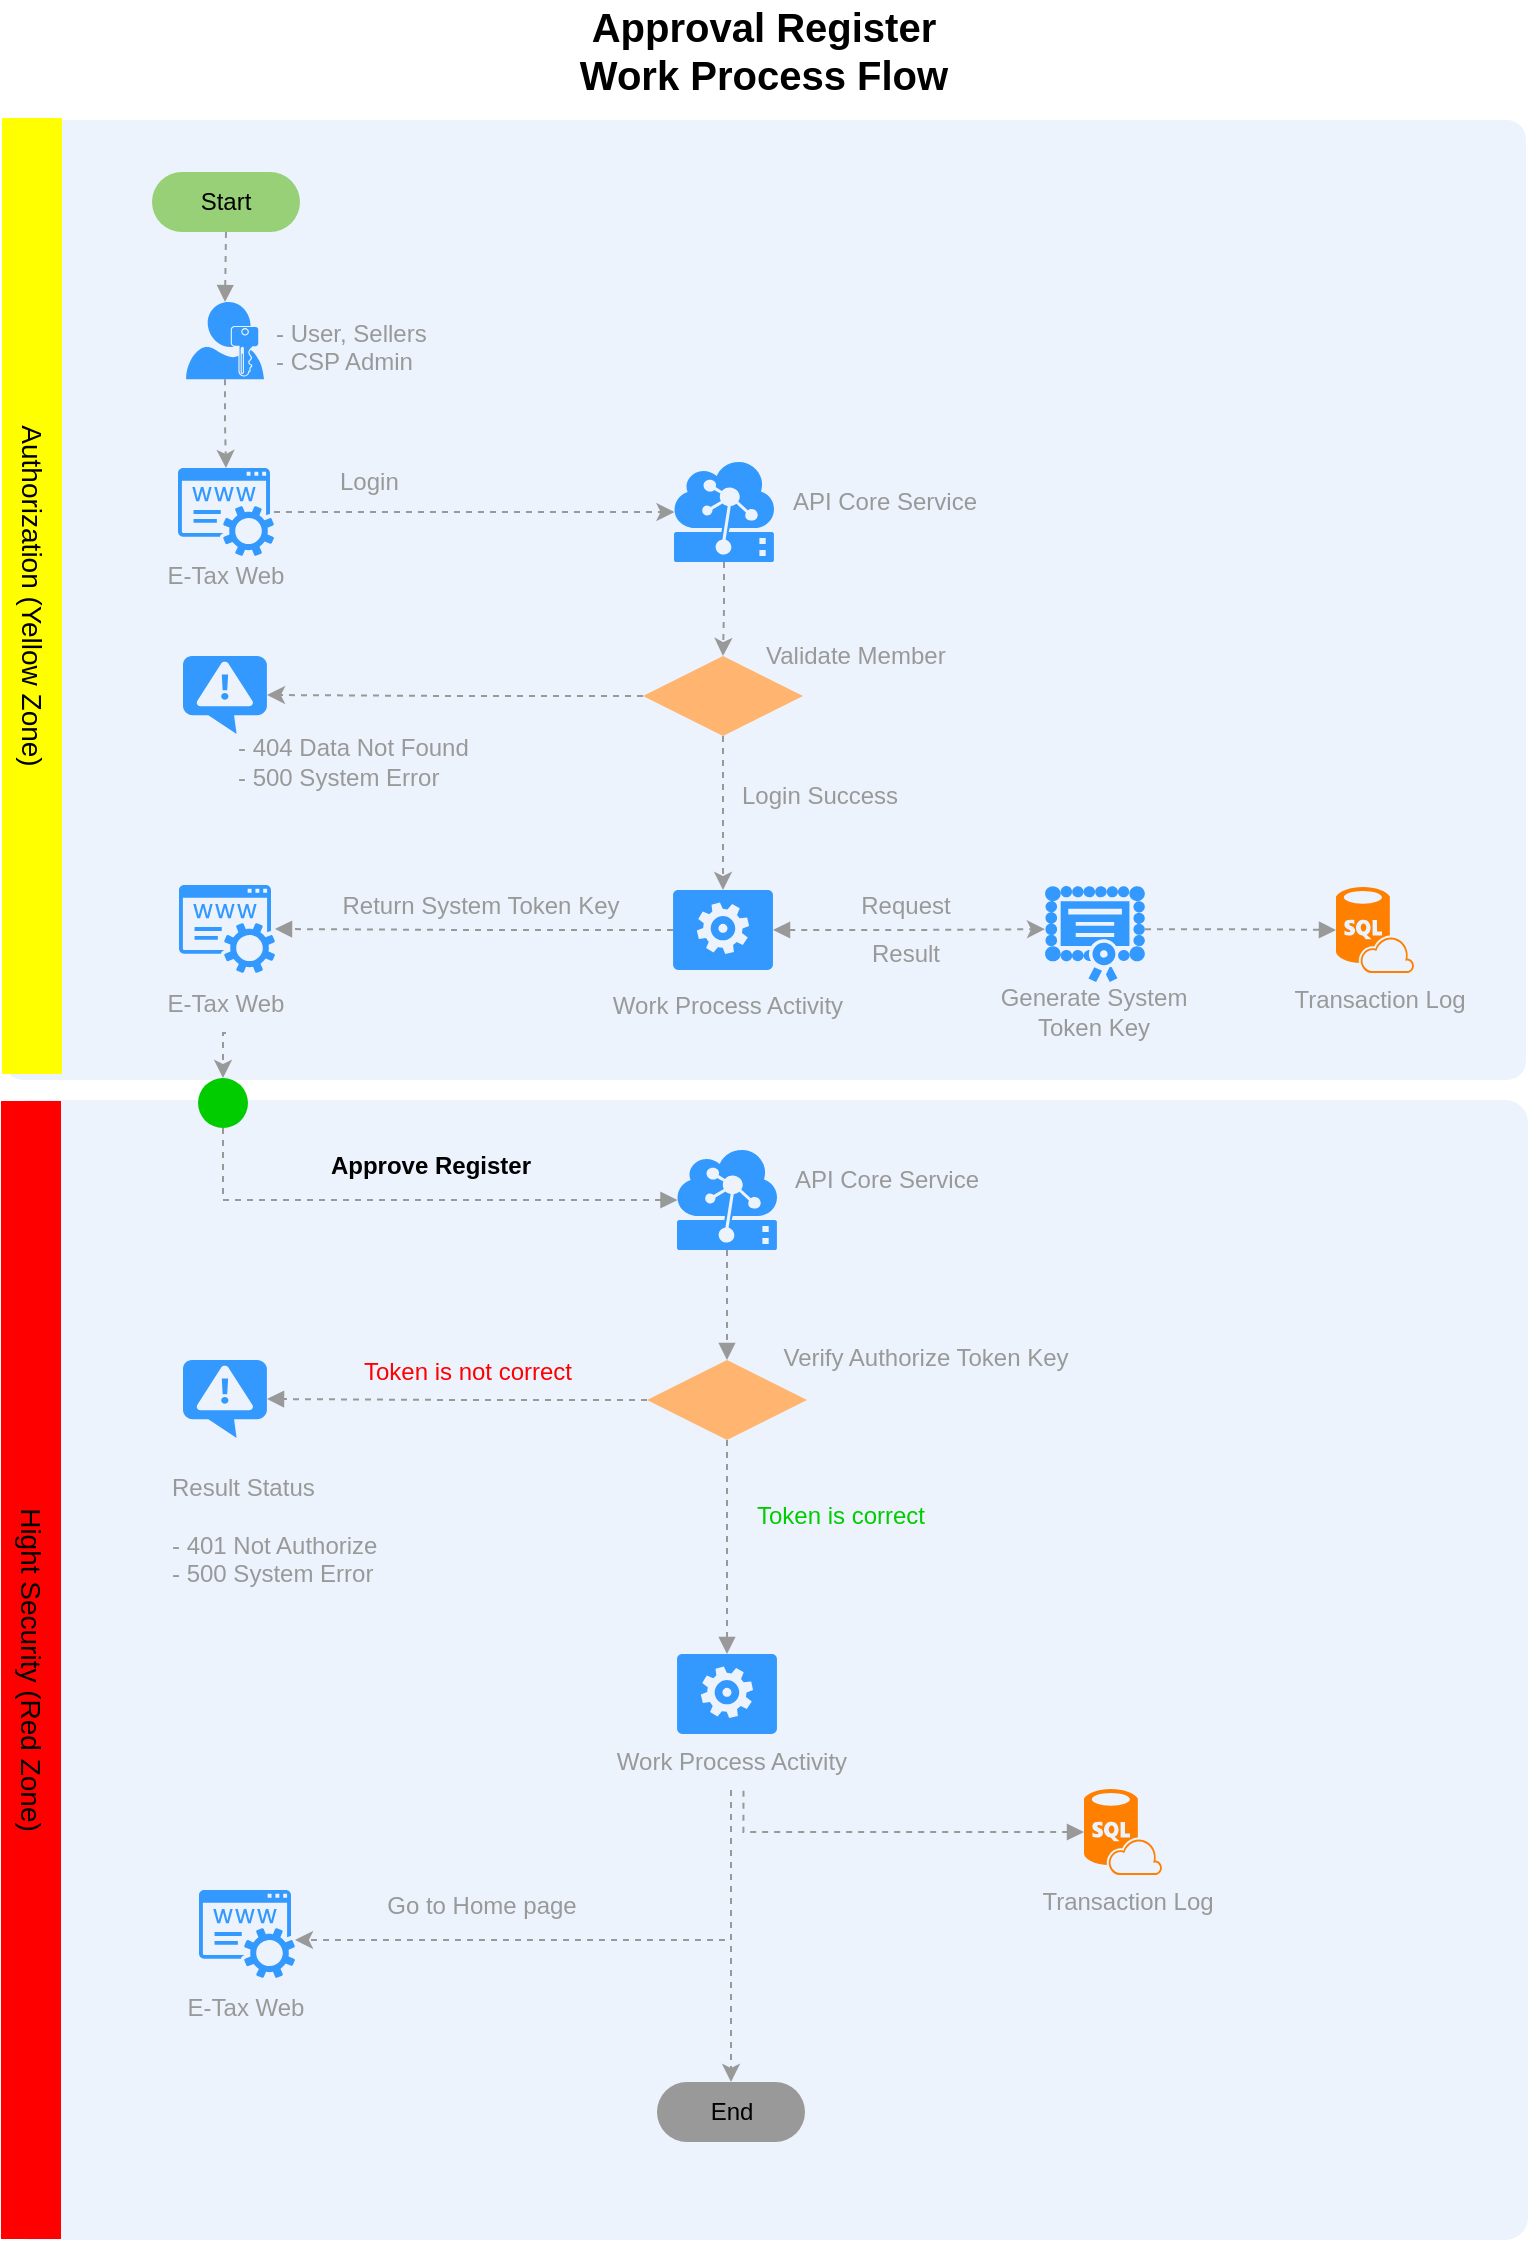 <mxfile version="10.8.0" type="github"><diagram id="2GbdQti-NEPVruNqLVV-" name="Page-1"><mxGraphModel dx="1220" dy="634" grid="1" gridSize="10" guides="1" tooltips="1" connect="1" arrows="1" fold="1" page="1" pageScale="1" pageWidth="827" pageHeight="1169" math="0" shadow="0"><root><mxCell id="0"/><mxCell id="1" parent="0"/><mxCell id="lpkBgjW26uWtzYuZ7JZI-1" value="" style="rounded=1;whiteSpace=wrap;html=1;strokeColor=none;strokeWidth=1;fillColor=#dae8fc;fontSize=12;align=center;arcSize=2;opacity=50;" vertex="1" parent="1"><mxGeometry x="41" y="570" width="761" height="570" as="geometry"/></mxCell><mxCell id="lpkBgjW26uWtzYuZ7JZI-2" value="" style="rounded=1;whiteSpace=wrap;html=1;strokeColor=none;strokeWidth=1;fillColor=#dae8fc;fontSize=12;align=center;arcSize=2;opacity=50;" vertex="1" parent="1"><mxGeometry x="40" y="80" width="761" height="480" as="geometry"/></mxCell><mxCell id="lpkBgjW26uWtzYuZ7JZI-3" value="Approval Register&lt;br&gt;Work Process Flow" style="text;html=1;strokeColor=none;fillColor=none;align=center;verticalAlign=middle;whiteSpace=wrap;rounded=0;fontStyle=1;fontSize=20;" vertex="1" parent="1"><mxGeometry x="290" y="20" width="260" height="50" as="geometry"/></mxCell><mxCell id="lpkBgjW26uWtzYuZ7JZI-4" style="edgeStyle=orthogonalEdgeStyle;rounded=0;orthogonalLoop=1;jettySize=auto;html=1;exitX=0.5;exitY=1;exitDx=0;exitDy=0;exitPerimeter=0;entryX=0.5;entryY=0;entryDx=0;entryDy=0;dashed=1;startArrow=none;startFill=0;endArrow=block;endFill=1;strokeColor=#999999;" edge="1" parent="1" source="lpkBgjW26uWtzYuZ7JZI-5" target="lpkBgjW26uWtzYuZ7JZI-44"><mxGeometry relative="1" as="geometry"/></mxCell><mxCell id="lpkBgjW26uWtzYuZ7JZI-5" value="" style="shadow=0;dashed=0;html=1;strokeColor=none;labelPosition=center;verticalLabelPosition=bottom;verticalAlign=top;align=center;shape=mxgraph.mscae.cloud.iot_edge;fillColor=#3399FF;pointerEvents=1;fontSize=12;fontColor=#999999;" vertex="1" parent="1"><mxGeometry x="376.5" y="595" width="50" height="50" as="geometry"/></mxCell><mxCell id="lpkBgjW26uWtzYuZ7JZI-6" value="" style="verticalLabelPosition=bottom;html=1;verticalAlign=top;align=center;strokeColor=none;fillColor=#3399FF;shape=mxgraph.azure.notification_topic;fontSize=12;fontColor=#999999;" vertex="1" parent="1"><mxGeometry x="129.5" y="700" width="42" height="39" as="geometry"/></mxCell><mxCell id="lpkBgjW26uWtzYuZ7JZI-7" value="Result Status&lt;br&gt;&lt;br&gt;- 401 Not Authorize&lt;br&gt;- 500 System Error&lt;br&gt;" style="text;html=1;strokeColor=none;fillColor=none;align=left;verticalAlign=middle;whiteSpace=wrap;rounded=0;fontSize=12;fontColor=#999999;" vertex="1" parent="1"><mxGeometry x="122" y="746" width="143" height="77" as="geometry"/></mxCell><mxCell id="lpkBgjW26uWtzYuZ7JZI-8" style="edgeStyle=orthogonalEdgeStyle;rounded=0;orthogonalLoop=1;jettySize=auto;html=1;fontSize=14;strokeColor=#999999;dashed=1;entryX=0.005;entryY=0.5;entryDx=0;entryDy=0;entryPerimeter=0;" edge="1" parent="1" source="lpkBgjW26uWtzYuZ7JZI-67" target="lpkBgjW26uWtzYuZ7JZI-16"><mxGeometry relative="1" as="geometry"><mxPoint x="521" y="303" as="targetPoint"/><mxPoint x="187" y="303" as="sourcePoint"/></mxGeometry></mxCell><mxCell id="lpkBgjW26uWtzYuZ7JZI-9" value="Login" style="text;html=1;strokeColor=none;fillColor=none;align=left;verticalAlign=middle;whiteSpace=wrap;rounded=0;fontSize=12;fontColor=#999999;" vertex="1" parent="1"><mxGeometry x="205.5" y="251" width="59" height="20" as="geometry"/></mxCell><mxCell id="lpkBgjW26uWtzYuZ7JZI-10" style="edgeStyle=orthogonalEdgeStyle;rounded=0;orthogonalLoop=1;jettySize=auto;html=1;exitX=0.5;exitY=1;exitDx=0;exitDy=0;dashed=1;strokeColor=#999999;exitPerimeter=0;" edge="1" parent="1" source="lpkBgjW26uWtzYuZ7JZI-20" target="lpkBgjW26uWtzYuZ7JZI-67"><mxGeometry relative="1" as="geometry"><mxPoint x="151" y="259" as="sourcePoint"/><mxPoint x="151" y="315" as="targetPoint"/></mxGeometry></mxCell><mxCell id="lpkBgjW26uWtzYuZ7JZI-11" value="" style="group" vertex="1" connectable="0" parent="1"><mxGeometry x="675" y="453.5" width="108" height="79" as="geometry"/></mxCell><mxCell id="lpkBgjW26uWtzYuZ7JZI-12" value="" style="group" vertex="1" connectable="0" parent="lpkBgjW26uWtzYuZ7JZI-11"><mxGeometry width="108" height="79" as="geometry"/></mxCell><mxCell id="lpkBgjW26uWtzYuZ7JZI-13" value="Transaction Log" style="text;html=1;strokeColor=none;fillColor=none;align=center;verticalAlign=middle;whiteSpace=wrap;rounded=0;fontSize=12;fontColor=#999999;" vertex="1" parent="lpkBgjW26uWtzYuZ7JZI-12"><mxGeometry x="-1" y="52" width="108" height="29" as="geometry"/></mxCell><mxCell id="lpkBgjW26uWtzYuZ7JZI-14" value="" style="verticalLabelPosition=bottom;html=1;verticalAlign=top;align=center;strokeColor=none;fillColor=#FF8000;shape=mxgraph.azure.sql_database_sql_azure;fontSize=12;fontColor=#999999;" vertex="1" parent="lpkBgjW26uWtzYuZ7JZI-12"><mxGeometry x="31" y="10" width="39" height="43" as="geometry"/></mxCell><mxCell id="lpkBgjW26uWtzYuZ7JZI-15" style="edgeStyle=orthogonalEdgeStyle;rounded=0;orthogonalLoop=1;jettySize=auto;html=1;exitX=0.5;exitY=1;exitDx=0;exitDy=0;exitPerimeter=0;entryX=0.5;entryY=0;entryDx=0;entryDy=0;dashed=1;strokeColor=#999999;" edge="1" parent="1" source="lpkBgjW26uWtzYuZ7JZI-16" target="lpkBgjW26uWtzYuZ7JZI-71"><mxGeometry relative="1" as="geometry"/></mxCell><mxCell id="lpkBgjW26uWtzYuZ7JZI-16" value="" style="shadow=0;dashed=0;html=1;strokeColor=none;labelPosition=center;verticalLabelPosition=bottom;verticalAlign=top;align=center;shape=mxgraph.mscae.cloud.iot_edge;fillColor=#3399FF;pointerEvents=1;fontSize=12;fontColor=#999999;" vertex="1" parent="1"><mxGeometry x="375" y="251" width="50" height="50" as="geometry"/></mxCell><mxCell id="lpkBgjW26uWtzYuZ7JZI-17" value="API Core Service" style="text;html=1;strokeColor=none;fillColor=none;align=center;verticalAlign=middle;whiteSpace=wrap;rounded=0;fontSize=12;fontColor=#999999;" vertex="1" parent="1"><mxGeometry x="430" y="256.5" width="101" height="29" as="geometry"/></mxCell><mxCell id="lpkBgjW26uWtzYuZ7JZI-18" value="" style="group" vertex="1" connectable="0" parent="1"><mxGeometry x="131" y="171" width="162.5" height="50" as="geometry"/></mxCell><mxCell id="lpkBgjW26uWtzYuZ7JZI-19" value="&lt;font color=&quot;#999999&quot; style=&quot;font-size: 12px&quot;&gt;- User, Sellers&lt;br&gt;- CSP Admin&lt;br&gt;&lt;br&gt;&lt;/font&gt;" style="text;html=1;strokeColor=none;fillColor=none;align=left;verticalAlign=middle;whiteSpace=wrap;rounded=0;fontSize=12;" vertex="1" parent="lpkBgjW26uWtzYuZ7JZI-18"><mxGeometry x="42.5" y="10" width="120" height="40" as="geometry"/></mxCell><mxCell id="lpkBgjW26uWtzYuZ7JZI-20" value="" style="pointerEvents=1;shadow=0;dashed=0;html=1;strokeColor=none;labelPosition=center;verticalLabelPosition=bottom;verticalAlign=top;align=center;shape=mxgraph.mscae.enterprise.user_permissions;fillColor=#3399FF;fontSize=14;" vertex="1" parent="lpkBgjW26uWtzYuZ7JZI-18"><mxGeometry width="39" height="38.678" as="geometry"/></mxCell><mxCell id="lpkBgjW26uWtzYuZ7JZI-21" value="" style="group" vertex="1" connectable="0" parent="1"><mxGeometry x="321.5" y="465" width="160" height="72" as="geometry"/></mxCell><mxCell id="lpkBgjW26uWtzYuZ7JZI-22" value="" style="verticalLabelPosition=bottom;html=1;verticalAlign=top;align=center;strokeColor=none;fillColor=#3399FF;shape=mxgraph.azure.worker_role;fontSize=12;fontColor=#999999;" vertex="1" parent="lpkBgjW26uWtzYuZ7JZI-21"><mxGeometry x="53" width="50" height="40" as="geometry"/></mxCell><mxCell id="lpkBgjW26uWtzYuZ7JZI-23" value="Work Process Activity&lt;br&gt;" style="text;html=1;strokeColor=none;fillColor=none;align=center;verticalAlign=middle;whiteSpace=wrap;rounded=0;fontSize=12;fontColor=#999999;" vertex="1" parent="lpkBgjW26uWtzYuZ7JZI-21"><mxGeometry y="43" width="160" height="29" as="geometry"/></mxCell><mxCell id="lpkBgjW26uWtzYuZ7JZI-24" value="" style="group" vertex="1" connectable="0" parent="1"><mxGeometry x="527.5" y="456.5" width="114" height="81" as="geometry"/></mxCell><mxCell id="lpkBgjW26uWtzYuZ7JZI-25" value="" style="group" vertex="1" connectable="0" parent="lpkBgjW26uWtzYuZ7JZI-24"><mxGeometry width="114" height="81" as="geometry"/></mxCell><mxCell id="lpkBgjW26uWtzYuZ7JZI-26" value="Generate System Token Key&lt;br&gt;" style="text;html=1;strokeColor=none;fillColor=none;align=center;verticalAlign=middle;whiteSpace=wrap;rounded=0;fontSize=12;fontColor=#999999;" vertex="1" parent="lpkBgjW26uWtzYuZ7JZI-25"><mxGeometry y="54" width="114" height="30" as="geometry"/></mxCell><mxCell id="lpkBgjW26uWtzYuZ7JZI-27" value="" style="pointerEvents=1;shadow=0;dashed=0;html=1;strokeColor=none;labelPosition=center;verticalLabelPosition=bottom;verticalAlign=top;align=center;shape=mxgraph.mscae.intune.inventory_license;fillColor=#3399FF;fontSize=14;" vertex="1" parent="lpkBgjW26uWtzYuZ7JZI-24"><mxGeometry x="33" y="6.5" width="50" height="48" as="geometry"/></mxCell><mxCell id="lpkBgjW26uWtzYuZ7JZI-28" style="edgeStyle=orthogonalEdgeStyle;rounded=0;orthogonalLoop=1;jettySize=auto;html=1;exitX=1;exitY=0.5;exitDx=0;exitDy=0;exitPerimeter=0;entryX=0;entryY=0.45;entryDx=0;entryDy=0;entryPerimeter=0;dashed=1;strokeColor=#999999;startArrow=block;startFill=1;" edge="1" parent="1" source="lpkBgjW26uWtzYuZ7JZI-22" target="lpkBgjW26uWtzYuZ7JZI-27"><mxGeometry relative="1" as="geometry"/></mxCell><mxCell id="lpkBgjW26uWtzYuZ7JZI-29" value="Request" style="text;html=1;strokeColor=none;fillColor=none;align=center;verticalAlign=middle;whiteSpace=wrap;rounded=0;fontSize=12;fontColor=#999999;" vertex="1" parent="1"><mxGeometry x="461" y="463" width="60" height="20" as="geometry"/></mxCell><mxCell id="lpkBgjW26uWtzYuZ7JZI-30" value="Result" style="text;html=1;strokeColor=none;fillColor=none;align=center;verticalAlign=middle;whiteSpace=wrap;rounded=0;fontSize=12;fontColor=#999999;" vertex="1" parent="1"><mxGeometry x="461" y="487" width="60" height="20" as="geometry"/></mxCell><mxCell id="lpkBgjW26uWtzYuZ7JZI-31" style="edgeStyle=orthogonalEdgeStyle;rounded=0;orthogonalLoop=1;jettySize=auto;html=1;exitX=0;exitY=0.5;exitDx=0;exitDy=0;exitPerimeter=0;dashed=1;startArrow=none;startFill=0;strokeColor=#999999;endArrow=block;endFill=1;" edge="1" parent="1" source="lpkBgjW26uWtzYuZ7JZI-22" target="lpkBgjW26uWtzYuZ7JZI-33"><mxGeometry relative="1" as="geometry"><mxPoint x="171" y="485" as="targetPoint"/></mxGeometry></mxCell><mxCell id="lpkBgjW26uWtzYuZ7JZI-32" value="" style="group" vertex="1" connectable="0" parent="1"><mxGeometry x="96" y="462.5" width="110" height="74" as="geometry"/></mxCell><mxCell id="lpkBgjW26uWtzYuZ7JZI-33" value="" style="pointerEvents=1;shadow=0;dashed=0;html=1;strokeColor=none;fillColor=#3399FF;labelPosition=center;verticalLabelPosition=bottom;verticalAlign=top;outlineConnect=0;align=center;shape=mxgraph.office.services.registrar_service;" vertex="1" parent="lpkBgjW26uWtzYuZ7JZI-32"><mxGeometry x="31.5" width="48" height="44" as="geometry"/></mxCell><mxCell id="lpkBgjW26uWtzYuZ7JZI-34" value="E-Tax Web" style="text;html=1;strokeColor=none;fillColor=none;align=center;verticalAlign=middle;whiteSpace=wrap;rounded=0;fontSize=12;fontColor=#999999;" vertex="1" parent="lpkBgjW26uWtzYuZ7JZI-32"><mxGeometry y="44" width="110" height="30" as="geometry"/></mxCell><mxCell id="lpkBgjW26uWtzYuZ7JZI-35" value="Return System Token Key&lt;br&gt;" style="text;html=1;strokeColor=none;fillColor=none;align=center;verticalAlign=middle;whiteSpace=wrap;rounded=0;fontSize=12;fontColor=#999999;" vertex="1" parent="1"><mxGeometry x="188" y="460.5" width="181" height="24" as="geometry"/></mxCell><mxCell id="lpkBgjW26uWtzYuZ7JZI-36" style="edgeStyle=orthogonalEdgeStyle;rounded=0;orthogonalLoop=1;jettySize=auto;html=1;exitX=0.5;exitY=1;exitDx=0;exitDy=0;entryX=0.005;entryY=0.5;entryDx=0;entryDy=0;dashed=1;startArrow=none;startFill=0;endArrow=block;endFill=1;strokeColor=#999999;entryPerimeter=0;" edge="1" parent="1" source="lpkBgjW26uWtzYuZ7JZI-75" target="lpkBgjW26uWtzYuZ7JZI-5"><mxGeometry relative="1" as="geometry"><mxPoint x="368" y="622" as="targetPoint"/></mxGeometry></mxCell><mxCell id="lpkBgjW26uWtzYuZ7JZI-37" style="edgeStyle=orthogonalEdgeStyle;rounded=0;orthogonalLoop=1;jettySize=auto;html=1;exitX=1;exitY=0.45;exitDx=0;exitDy=0;exitPerimeter=0;entryX=0;entryY=0.5;entryDx=0;entryDy=0;entryPerimeter=0;dashed=1;startArrow=none;startFill=0;endArrow=block;endFill=1;strokeColor=#999999;" edge="1" parent="1" source="lpkBgjW26uWtzYuZ7JZI-27" target="lpkBgjW26uWtzYuZ7JZI-14"><mxGeometry relative="1" as="geometry"/></mxCell><mxCell id="lpkBgjW26uWtzYuZ7JZI-38" value="" style="group" vertex="1" connectable="0" parent="1"><mxGeometry x="540" y="968.5" width="108" height="79" as="geometry"/></mxCell><mxCell id="lpkBgjW26uWtzYuZ7JZI-39" value="" style="group" vertex="1" connectable="0" parent="lpkBgjW26uWtzYuZ7JZI-38"><mxGeometry width="108" height="79" as="geometry"/></mxCell><mxCell id="lpkBgjW26uWtzYuZ7JZI-40" value="Transaction Log" style="text;html=1;strokeColor=none;fillColor=none;align=center;verticalAlign=middle;whiteSpace=wrap;rounded=0;fontSize=12;fontColor=#999999;" vertex="1" parent="lpkBgjW26uWtzYuZ7JZI-39"><mxGeometry x="8" y="-12" width="108" height="29" as="geometry"/></mxCell><mxCell id="lpkBgjW26uWtzYuZ7JZI-41" value="" style="verticalLabelPosition=bottom;html=1;verticalAlign=top;align=center;strokeColor=none;fillColor=#FF8000;shape=mxgraph.azure.sql_database_sql_azure;fontSize=12;fontColor=#999999;" vertex="1" parent="lpkBgjW26uWtzYuZ7JZI-39"><mxGeometry x="40" y="-54" width="39" height="43" as="geometry"/></mxCell><mxCell id="lpkBgjW26uWtzYuZ7JZI-42" style="edgeStyle=orthogonalEdgeStyle;rounded=0;orthogonalLoop=1;jettySize=auto;html=1;exitX=0.5;exitY=1;exitDx=0;exitDy=0;dashed=1;startArrow=none;startFill=0;endArrow=block;endFill=1;strokeColor=#999999;" edge="1" parent="1" source="lpkBgjW26uWtzYuZ7JZI-44" target="lpkBgjW26uWtzYuZ7JZI-51"><mxGeometry relative="1" as="geometry"/></mxCell><mxCell id="lpkBgjW26uWtzYuZ7JZI-43" style="edgeStyle=orthogonalEdgeStyle;rounded=0;orthogonalLoop=1;jettySize=auto;html=1;exitX=0;exitY=0.5;exitDx=0;exitDy=0;entryX=1;entryY=0.5;entryDx=0;entryDy=0;entryPerimeter=0;dashed=1;startArrow=none;startFill=0;endArrow=block;endFill=1;strokeColor=#999999;" edge="1" parent="1" source="lpkBgjW26uWtzYuZ7JZI-44" target="lpkBgjW26uWtzYuZ7JZI-6"><mxGeometry relative="1" as="geometry"/></mxCell><mxCell id="lpkBgjW26uWtzYuZ7JZI-44" value="" style="rhombus;whiteSpace=wrap;html=1;strokeColor=none;strokeWidth=1;fillColor=#FFB570;fontSize=12;fontColor=#999999;align=left;" vertex="1" parent="1"><mxGeometry x="361.5" y="700" width="80" height="40" as="geometry"/></mxCell><mxCell id="lpkBgjW26uWtzYuZ7JZI-45" value="Approve Register&lt;br&gt;" style="text;html=1;strokeColor=none;fillColor=none;align=center;verticalAlign=middle;whiteSpace=wrap;rounded=0;fontSize=12;fontColor=#000000;fontStyle=1" vertex="1" parent="1"><mxGeometry x="157" y="586" width="193" height="34" as="geometry"/></mxCell><mxCell id="lpkBgjW26uWtzYuZ7JZI-46" value="API Core Service" style="text;html=1;strokeColor=none;fillColor=none;align=center;verticalAlign=middle;whiteSpace=wrap;rounded=0;fontSize=12;fontColor=#999999;" vertex="1" parent="1"><mxGeometry x="431" y="595.5" width="101" height="29" as="geometry"/></mxCell><mxCell id="lpkBgjW26uWtzYuZ7JZI-47" value="Token is correct" style="text;html=1;strokeColor=none;fillColor=none;align=center;verticalAlign=middle;whiteSpace=wrap;rounded=0;fontSize=12;fontColor=#00CC00;" vertex="1" parent="1"><mxGeometry x="407.5" y="763" width="101" height="29" as="geometry"/></mxCell><mxCell id="lpkBgjW26uWtzYuZ7JZI-48" value="Verify Authorize Token Key" style="text;html=1;strokeColor=none;fillColor=none;align=center;verticalAlign=middle;whiteSpace=wrap;rounded=0;fontSize=12;fontColor=#999999;" vertex="1" parent="1"><mxGeometry x="421" y="684" width="160" height="29" as="geometry"/></mxCell><mxCell id="lpkBgjW26uWtzYuZ7JZI-49" value="Token is not correct" style="text;html=1;strokeColor=none;fillColor=none;align=center;verticalAlign=middle;whiteSpace=wrap;rounded=0;fontSize=12;fontColor=#FF0000;" vertex="1" parent="1"><mxGeometry x="210" y="691" width="124" height="29" as="geometry"/></mxCell><mxCell id="lpkBgjW26uWtzYuZ7JZI-50" value="" style="group" vertex="1" connectable="0" parent="1"><mxGeometry x="323.5" y="879" width="160" height="72" as="geometry"/></mxCell><mxCell id="lpkBgjW26uWtzYuZ7JZI-51" value="" style="verticalLabelPosition=bottom;html=1;verticalAlign=top;align=center;strokeColor=none;fillColor=#3399FF;shape=mxgraph.azure.worker_role;fontSize=12;fontColor=#999999;" vertex="1" parent="lpkBgjW26uWtzYuZ7JZI-50"><mxGeometry x="53" y="-32" width="50" height="40" as="geometry"/></mxCell><mxCell id="lpkBgjW26uWtzYuZ7JZI-52" value="Work Process Activity&lt;br&gt;" style="text;html=1;strokeColor=none;fillColor=none;align=center;verticalAlign=middle;whiteSpace=wrap;rounded=0;fontSize=12;fontColor=#999999;" vertex="1" parent="lpkBgjW26uWtzYuZ7JZI-50"><mxGeometry y="7" width="160" height="29" as="geometry"/></mxCell><mxCell id="lpkBgjW26uWtzYuZ7JZI-53" style="edgeStyle=orthogonalEdgeStyle;rounded=0;orthogonalLoop=1;jettySize=auto;html=1;exitX=0.539;exitY=1.013;exitDx=0;exitDy=0;entryX=0;entryY=0.5;entryDx=0;entryDy=0;entryPerimeter=0;dashed=1;startArrow=none;startFill=0;endArrow=block;endFill=1;strokeColor=#999999;exitPerimeter=0;" edge="1" parent="1" source="lpkBgjW26uWtzYuZ7JZI-52" target="lpkBgjW26uWtzYuZ7JZI-41"><mxGeometry relative="1" as="geometry"><Array as="points"><mxPoint x="410" y="936"/></Array></mxGeometry></mxCell><mxCell id="lpkBgjW26uWtzYuZ7JZI-54" value="" style="group" vertex="1" connectable="0" parent="1"><mxGeometry x="106" y="965" width="110" height="74" as="geometry"/></mxCell><mxCell id="lpkBgjW26uWtzYuZ7JZI-55" value="" style="pointerEvents=1;shadow=0;dashed=0;html=1;strokeColor=none;fillColor=#3399FF;labelPosition=center;verticalLabelPosition=bottom;verticalAlign=top;outlineConnect=0;align=center;shape=mxgraph.office.services.registrar_service;" vertex="1" parent="lpkBgjW26uWtzYuZ7JZI-54"><mxGeometry x="31.5" width="48" height="44" as="geometry"/></mxCell><mxCell id="lpkBgjW26uWtzYuZ7JZI-56" value="E-Tax Web" style="text;html=1;strokeColor=none;fillColor=none;align=center;verticalAlign=middle;whiteSpace=wrap;rounded=0;fontSize=12;fontColor=#999999;" vertex="1" parent="lpkBgjW26uWtzYuZ7JZI-54"><mxGeometry y="44" width="110" height="30" as="geometry"/></mxCell><mxCell id="lpkBgjW26uWtzYuZ7JZI-57" value="Go to Home page" style="text;html=1;strokeColor=none;fillColor=none;align=center;verticalAlign=middle;whiteSpace=wrap;rounded=0;fontSize=12;fontColor=#999999;" vertex="1" parent="1"><mxGeometry x="216.5" y="958" width="124" height="29" as="geometry"/></mxCell><mxCell id="lpkBgjW26uWtzYuZ7JZI-58" value="End" style="rounded=1;whiteSpace=wrap;html=1;fontColor=#000000;align=center;arcSize=50;labelBackgroundColor=none;fillColor=#999999;strokeColor=none;" vertex="1" parent="1"><mxGeometry x="366.5" y="1061" width="74" height="30" as="geometry"/></mxCell><mxCell id="lpkBgjW26uWtzYuZ7JZI-59" style="edgeStyle=orthogonalEdgeStyle;rounded=0;orthogonalLoop=1;jettySize=auto;html=1;exitX=0.5;exitY=1;exitDx=0;exitDy=0;entryX=0.5;entryY=0;entryDx=0;entryDy=0;entryPerimeter=0;dashed=1;startArrow=none;startFill=0;endArrow=block;endFill=1;strokeColor=#999999;fontColor=#000000;" edge="1" parent="1" source="lpkBgjW26uWtzYuZ7JZI-60" target="lpkBgjW26uWtzYuZ7JZI-20"><mxGeometry relative="1" as="geometry"/></mxCell><mxCell id="lpkBgjW26uWtzYuZ7JZI-60" value="Start" style="rounded=1;whiteSpace=wrap;html=1;fontColor=#000000;align=center;arcSize=50;labelBackgroundColor=none;fillColor=#97D077;strokeColor=none;" vertex="1" parent="1"><mxGeometry x="114" y="106" width="74" height="30" as="geometry"/></mxCell><mxCell id="lpkBgjW26uWtzYuZ7JZI-61" value="Login Success&lt;br&gt;" style="text;html=1;strokeColor=none;fillColor=none;align=left;verticalAlign=middle;whiteSpace=wrap;rounded=0;fontSize=12;fontColor=#999999;" vertex="1" parent="1"><mxGeometry x="407" y="401" width="102" height="34" as="geometry"/></mxCell><mxCell id="lpkBgjW26uWtzYuZ7JZI-62" style="edgeStyle=orthogonalEdgeStyle;rounded=0;orthogonalLoop=1;jettySize=auto;html=1;exitX=0.5;exitY=1;exitDx=0;exitDy=0;strokeColor=#999999;dashed=1;" edge="1" parent="1" source="lpkBgjW26uWtzYuZ7JZI-52" target="lpkBgjW26uWtzYuZ7JZI-55"><mxGeometry relative="1" as="geometry"><Array as="points"><mxPoint x="404" y="990"/></Array></mxGeometry></mxCell><mxCell id="lpkBgjW26uWtzYuZ7JZI-63" style="edgeStyle=orthogonalEdgeStyle;rounded=0;orthogonalLoop=1;jettySize=auto;html=1;exitX=0.5;exitY=1;exitDx=0;exitDy=0;entryX=0.5;entryY=0;entryDx=0;entryDy=0;dashed=1;strokeColor=#999999;" edge="1" parent="1" source="lpkBgjW26uWtzYuZ7JZI-52" target="lpkBgjW26uWtzYuZ7JZI-58"><mxGeometry relative="1" as="geometry"/></mxCell><mxCell id="lpkBgjW26uWtzYuZ7JZI-64" value="Hight Security (Red Zone)" style="whiteSpace=wrap;html=1;dashed=1;strokeColor=none;strokeWidth=2;fillColor=#FF0000;fontFamily=Helvetica;fontSize=14;fontColor=#000000;fontStyle=0;rotation=90;" vertex="1" parent="1"><mxGeometry x="-231" y="840" width="569" height="30" as="geometry"/></mxCell><mxCell id="lpkBgjW26uWtzYuZ7JZI-65" value="Authorization (Yellow Zone)" style="whiteSpace=wrap;html=1;dashed=1;strokeColor=none;strokeWidth=2;fillColor=#FFFF00;fontFamily=Helvetica;fontSize=14;fontColor=#000000;fontStyle=0;rotation=90;" vertex="1" parent="1"><mxGeometry x="-185" y="303" width="478" height="30" as="geometry"/></mxCell><mxCell id="lpkBgjW26uWtzYuZ7JZI-66" value="" style="group" vertex="1" connectable="0" parent="1"><mxGeometry x="95.5" y="254" width="110" height="69" as="geometry"/></mxCell><mxCell id="lpkBgjW26uWtzYuZ7JZI-67" value="" style="pointerEvents=1;shadow=0;dashed=0;html=1;strokeColor=none;fillColor=#3399FF;labelPosition=center;verticalLabelPosition=bottom;verticalAlign=top;outlineConnect=0;align=center;shape=mxgraph.office.services.registrar_service;" vertex="1" parent="lpkBgjW26uWtzYuZ7JZI-66"><mxGeometry x="31.5" width="48" height="44" as="geometry"/></mxCell><mxCell id="lpkBgjW26uWtzYuZ7JZI-68" value="E-Tax Web" style="text;html=1;strokeColor=none;fillColor=none;align=center;verticalAlign=middle;whiteSpace=wrap;rounded=0;fontSize=12;fontColor=#999999;" vertex="1" parent="lpkBgjW26uWtzYuZ7JZI-66"><mxGeometry y="39" width="110" height="30" as="geometry"/></mxCell><mxCell id="lpkBgjW26uWtzYuZ7JZI-69" style="edgeStyle=orthogonalEdgeStyle;rounded=0;orthogonalLoop=1;jettySize=auto;html=1;exitX=0.5;exitY=1;exitDx=0;exitDy=0;entryX=0.5;entryY=0;entryDx=0;entryDy=0;entryPerimeter=0;dashed=1;strokeColor=#999999;fontColor=#00CC00;" edge="1" parent="1" source="lpkBgjW26uWtzYuZ7JZI-71" target="lpkBgjW26uWtzYuZ7JZI-22"><mxGeometry relative="1" as="geometry"/></mxCell><mxCell id="lpkBgjW26uWtzYuZ7JZI-70" style="edgeStyle=orthogonalEdgeStyle;rounded=0;orthogonalLoop=1;jettySize=auto;html=1;exitX=0;exitY=0.5;exitDx=0;exitDy=0;entryX=1;entryY=0.5;entryDx=0;entryDy=0;entryPerimeter=0;dashed=1;strokeColor=#999999;fontColor=#00CC00;" edge="1" parent="1" source="lpkBgjW26uWtzYuZ7JZI-71" target="lpkBgjW26uWtzYuZ7JZI-72"><mxGeometry relative="1" as="geometry"/></mxCell><mxCell id="lpkBgjW26uWtzYuZ7JZI-71" value="" style="rhombus;whiteSpace=wrap;html=1;strokeColor=none;strokeWidth=1;fillColor=#FFB570;fontSize=12;fontColor=#999999;align=left;" vertex="1" parent="1"><mxGeometry x="359.5" y="348" width="80" height="40" as="geometry"/></mxCell><mxCell id="lpkBgjW26uWtzYuZ7JZI-72" value="" style="verticalLabelPosition=bottom;html=1;verticalAlign=top;align=center;strokeColor=none;fillColor=#3399FF;shape=mxgraph.azure.notification_topic;fontSize=12;fontColor=#999999;" vertex="1" parent="1"><mxGeometry x="129.5" y="348" width="42" height="39" as="geometry"/></mxCell><mxCell id="lpkBgjW26uWtzYuZ7JZI-73" value="- 404 Data Not Found&lt;br&gt;- 500 System Error&lt;br&gt;" style="text;html=1;strokeColor=none;fillColor=none;align=left;verticalAlign=middle;whiteSpace=wrap;rounded=0;fontSize=12;fontColor=#999999;" vertex="1" parent="1"><mxGeometry x="155" y="383" width="143" height="35" as="geometry"/></mxCell><mxCell id="lpkBgjW26uWtzYuZ7JZI-74" value="Validate Member&lt;br&gt;" style="text;html=1;strokeColor=none;fillColor=none;align=left;verticalAlign=middle;whiteSpace=wrap;rounded=0;fontSize=12;fontColor=#999999;" vertex="1" parent="1"><mxGeometry x="419" y="331" width="102" height="34" as="geometry"/></mxCell><mxCell id="lpkBgjW26uWtzYuZ7JZI-75" value="" style="ellipse;whiteSpace=wrap;html=1;aspect=fixed;fillColor=#00CC00;fontColor=#000000;align=center;strokeColor=none;" vertex="1" parent="1"><mxGeometry x="137" y="559" width="25" height="25" as="geometry"/></mxCell><mxCell id="lpkBgjW26uWtzYuZ7JZI-76" style="edgeStyle=orthogonalEdgeStyle;rounded=0;orthogonalLoop=1;jettySize=auto;html=1;exitX=0.5;exitY=1;exitDx=0;exitDy=0;entryX=0.5;entryY=0;entryDx=0;entryDy=0;dashed=1;strokeColor=#999999;fontColor=#000000;" edge="1" parent="1" source="lpkBgjW26uWtzYuZ7JZI-34" target="lpkBgjW26uWtzYuZ7JZI-75"><mxGeometry relative="1" as="geometry"/></mxCell></root></mxGraphModel></diagram></mxfile>